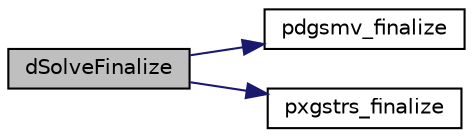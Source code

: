 digraph "dSolveFinalize"
{
 // LATEX_PDF_SIZE
  edge [fontname="Helvetica",fontsize="10",labelfontname="Helvetica",labelfontsize="10"];
  node [fontname="Helvetica",fontsize="10",shape=record];
  rankdir="LR";
  Node1 [label="dSolveFinalize",height=0.2,width=0.4,color="black", fillcolor="grey75", style="filled", fontcolor="black",tooltip="Release the resources used for the solution phase."];
  Node1 -> Node2 [color="midnightblue",fontsize="10",style="solid",fontname="Helvetica"];
  Node2 [label="pdgsmv_finalize",height=0.2,width=0.4,color="black", fillcolor="white", style="filled",URL="$pdgsmv_8c.html#ac7109c02a34188f8318d75fd397487e3",tooltip=" "];
  Node1 -> Node3 [color="midnightblue",fontsize="10",style="solid",fontname="Helvetica"];
  Node3 [label="pxgstrs_finalize",height=0.2,width=0.4,color="black", fillcolor="white", style="filled",URL="$superlu__ddefs_8h.html#aabf0cd62d7253981c2c07b46b728b44d",tooltip=" "];
}
